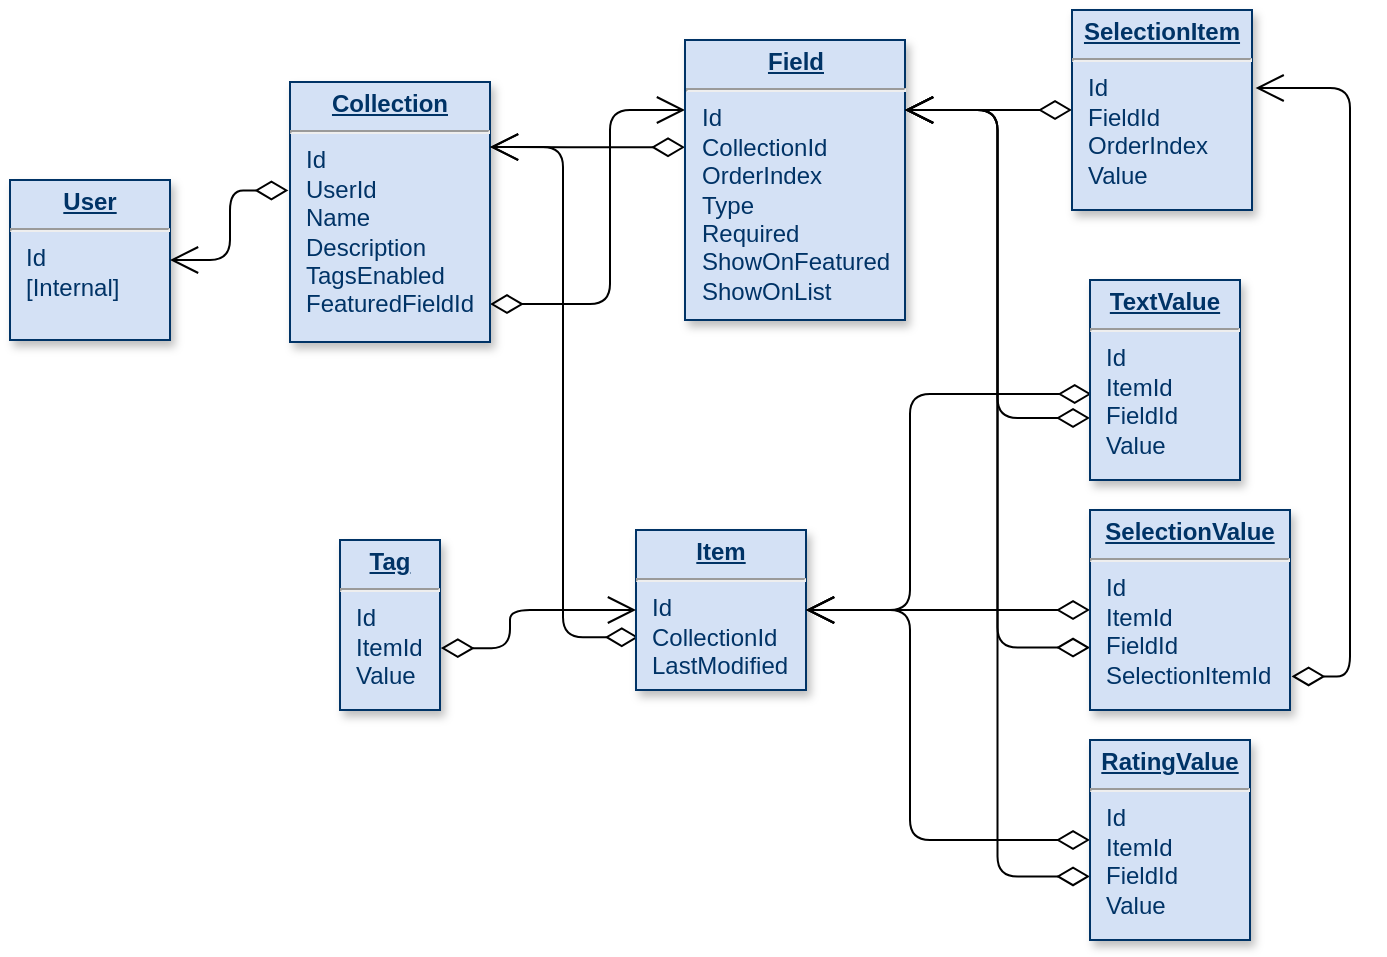 <mxfile version="20.8.16" type="device"><diagram name="Page-1" id="efa7a0a1-bf9b-a30e-e6df-94a7791c09e9"><mxGraphModel dx="1036" dy="654" grid="1" gridSize="10" guides="1" tooltips="1" connect="1" arrows="1" fold="1" page="1" pageScale="1" pageWidth="826" pageHeight="1169" background="none" math="0" shadow="0"><root><mxCell id="0"/><mxCell id="1" parent="0"/><mxCell id="_BCwsX99hxo4vhozNXX2-114" value="&lt;p style=&quot;margin: 0px; margin-top: 4px; text-align: center; text-decoration: underline;&quot;&gt;&lt;strong&gt;User&lt;/strong&gt;&lt;/p&gt;&lt;hr&gt;&lt;p style=&quot;margin: 0px; margin-left: 8px;&quot;&gt;Id&lt;/p&gt;&lt;p style=&quot;margin: 0px; margin-left: 8px;&quot;&gt;[Internal]&lt;/p&gt;" style="verticalAlign=top;align=left;overflow=fill;fontSize=12;fontFamily=Helvetica;html=1;strokeColor=#003366;shadow=1;fillColor=#D4E1F5;fontColor=#003366" vertex="1" parent="1"><mxGeometry x="100" y="120" width="80" height="80" as="geometry"/></mxCell><mxCell id="_BCwsX99hxo4vhozNXX2-116" style="edgeStyle=orthogonalEdgeStyle;shape=connector;rounded=1;orthogonalLoop=1;jettySize=auto;html=1;entryX=1;entryY=0.5;entryDx=0;entryDy=0;labelBackgroundColor=default;strokeColor=default;fontFamily=Helvetica;fontSize=11;fontColor=default;startArrow=diamondThin;startFill=0;endArrow=open;startSize=14;endSize=12;exitX=-0.008;exitY=0.417;exitDx=0;exitDy=0;exitPerimeter=0;" edge="1" parent="1" source="_BCwsX99hxo4vhozNXX2-115" target="_BCwsX99hxo4vhozNXX2-114"><mxGeometry relative="1" as="geometry"/></mxCell><mxCell id="_BCwsX99hxo4vhozNXX2-122" style="edgeStyle=orthogonalEdgeStyle;shape=connector;rounded=1;orthogonalLoop=1;jettySize=auto;html=1;entryX=0;entryY=0.25;entryDx=0;entryDy=0;labelBackgroundColor=default;strokeColor=default;fontFamily=Helvetica;fontSize=11;fontColor=default;startArrow=diamondThin;startFill=0;endArrow=open;startSize=14;endSize=12;exitX=1;exitY=0.854;exitDx=0;exitDy=0;exitPerimeter=0;" edge="1" parent="1" source="_BCwsX99hxo4vhozNXX2-115" target="_BCwsX99hxo4vhozNXX2-119"><mxGeometry relative="1" as="geometry"><Array as="points"><mxPoint x="400" y="182"/><mxPoint x="400" y="85"/></Array></mxGeometry></mxCell><mxCell id="_BCwsX99hxo4vhozNXX2-115" value="&lt;p style=&quot;margin: 0px; margin-top: 4px; text-align: center; text-decoration: underline;&quot;&gt;&lt;strong&gt;Collection&lt;/strong&gt;&lt;/p&gt;&lt;hr&gt;&lt;p style=&quot;margin: 0px; margin-left: 8px;&quot;&gt;Id&lt;/p&gt;&lt;p style=&quot;margin: 0px; margin-left: 8px;&quot;&gt;UserId&lt;/p&gt;&lt;p style=&quot;margin: 0px; margin-left: 8px;&quot;&gt;Name&lt;/p&gt;&lt;p style=&quot;margin: 0px; margin-left: 8px;&quot;&gt;Description&lt;/p&gt;&lt;p style=&quot;margin: 0px; margin-left: 8px;&quot;&gt;TagsEnabled&lt;/p&gt;&lt;p style=&quot;margin: 0px; margin-left: 8px;&quot;&gt;FeaturedFieldId&lt;/p&gt;" style="verticalAlign=top;align=left;overflow=fill;fontSize=12;fontFamily=Helvetica;html=1;strokeColor=#003366;shadow=1;fillColor=#D4E1F5;fontColor=#003366" vertex="1" parent="1"><mxGeometry x="240" y="71" width="100" height="130" as="geometry"/></mxCell><mxCell id="_BCwsX99hxo4vhozNXX2-120" style="edgeStyle=orthogonalEdgeStyle;shape=connector;rounded=1;orthogonalLoop=1;jettySize=auto;html=1;entryX=1;entryY=0.25;entryDx=0;entryDy=0;labelBackgroundColor=default;strokeColor=default;fontFamily=Helvetica;fontSize=11;fontColor=default;startArrow=diamondThin;startFill=0;endArrow=open;startSize=14;endSize=12;exitX=0;exitY=0.383;exitDx=0;exitDy=0;exitPerimeter=0;" edge="1" parent="1" source="_BCwsX99hxo4vhozNXX2-119" target="_BCwsX99hxo4vhozNXX2-115"><mxGeometry relative="1" as="geometry"/></mxCell><mxCell id="_BCwsX99hxo4vhozNXX2-119" value="&lt;p style=&quot;margin: 0px; margin-top: 4px; text-align: center; text-decoration: underline;&quot;&gt;&lt;strong&gt;Field&lt;/strong&gt;&lt;/p&gt;&lt;hr&gt;&lt;p style=&quot;margin: 0px; margin-left: 8px;&quot;&gt;Id&lt;/p&gt;&lt;p style=&quot;margin: 0px; margin-left: 8px;&quot;&gt;CollectionId&lt;/p&gt;&lt;p style=&quot;margin: 0px; margin-left: 8px;&quot;&gt;OrderIndex&lt;/p&gt;&lt;p style=&quot;margin: 0px; margin-left: 8px;&quot;&gt;Type&lt;/p&gt;&lt;p style=&quot;margin: 0px; margin-left: 8px;&quot;&gt;Required&lt;/p&gt;&lt;p style=&quot;margin: 0px; margin-left: 8px;&quot;&gt;ShowOnFeatured&lt;/p&gt;&lt;p style=&quot;margin: 0px; margin-left: 8px;&quot;&gt;ShowOnList&lt;/p&gt;" style="verticalAlign=top;align=left;overflow=fill;fontSize=12;fontFamily=Helvetica;html=1;strokeColor=#003366;shadow=1;fillColor=#D4E1F5;fontColor=#003366" vertex="1" parent="1"><mxGeometry x="437.5" y="50" width="110" height="140" as="geometry"/></mxCell><mxCell id="_BCwsX99hxo4vhozNXX2-124" style="edgeStyle=orthogonalEdgeStyle;shape=connector;rounded=1;orthogonalLoop=1;jettySize=auto;html=1;entryX=1;entryY=0.25;entryDx=0;entryDy=0;labelBackgroundColor=default;strokeColor=default;fontFamily=Helvetica;fontSize=11;fontColor=default;startArrow=diamondThin;startFill=0;endArrow=open;startSize=14;endSize=12;" edge="1" parent="1" source="_BCwsX99hxo4vhozNXX2-123" target="_BCwsX99hxo4vhozNXX2-119"><mxGeometry relative="1" as="geometry"/></mxCell><mxCell id="_BCwsX99hxo4vhozNXX2-123" value="&lt;p style=&quot;margin: 0px; margin-top: 4px; text-align: center; text-decoration: underline;&quot;&gt;&lt;strong&gt;SelectionItem&lt;/strong&gt;&lt;/p&gt;&lt;hr&gt;&lt;p style=&quot;margin: 0px; margin-left: 8px;&quot;&gt;Id&lt;/p&gt;&lt;p style=&quot;margin: 0px; margin-left: 8px;&quot;&gt;FieldId&lt;/p&gt;&lt;p style=&quot;margin: 0px; margin-left: 8px;&quot;&gt;OrderIndex&lt;/p&gt;&lt;p style=&quot;margin: 0px; margin-left: 8px;&quot;&gt;Value&lt;/p&gt;" style="verticalAlign=top;align=left;overflow=fill;fontSize=12;fontFamily=Helvetica;html=1;strokeColor=#003366;shadow=1;fillColor=#D4E1F5;fontColor=#003366" vertex="1" parent="1"><mxGeometry x="631" y="35" width="90" height="100" as="geometry"/></mxCell><mxCell id="_BCwsX99hxo4vhozNXX2-126" style="edgeStyle=orthogonalEdgeStyle;shape=connector;rounded=1;orthogonalLoop=1;jettySize=auto;html=1;entryX=1;entryY=0.25;entryDx=0;entryDy=0;labelBackgroundColor=default;strokeColor=default;fontFamily=Helvetica;fontSize=11;fontColor=default;startArrow=diamondThin;startFill=0;endArrow=open;startSize=14;endSize=12;exitX=0.016;exitY=0.67;exitDx=0;exitDy=0;exitPerimeter=0;" edge="1" parent="1" source="_BCwsX99hxo4vhozNXX2-125" target="_BCwsX99hxo4vhozNXX2-115"><mxGeometry relative="1" as="geometry"/></mxCell><mxCell id="_BCwsX99hxo4vhozNXX2-125" value="&lt;p style=&quot;margin: 0px; margin-top: 4px; text-align: center; text-decoration: underline;&quot;&gt;&lt;strong&gt;Item&lt;/strong&gt;&lt;/p&gt;&lt;hr&gt;&lt;p style=&quot;margin: 0px; margin-left: 8px;&quot;&gt;Id&lt;/p&gt;&lt;p style=&quot;margin: 0px; margin-left: 8px;&quot;&gt;CollectionId&lt;/p&gt;&lt;p style=&quot;margin: 0px; margin-left: 8px;&quot;&gt;LastModified&lt;/p&gt;" style="verticalAlign=top;align=left;overflow=fill;fontSize=12;fontFamily=Helvetica;html=1;strokeColor=#003366;shadow=1;fillColor=#D4E1F5;fontColor=#003366" vertex="1" parent="1"><mxGeometry x="413" y="295" width="85" height="80" as="geometry"/></mxCell><mxCell id="_BCwsX99hxo4vhozNXX2-129" style="edgeStyle=orthogonalEdgeStyle;shape=connector;rounded=1;orthogonalLoop=1;jettySize=auto;html=1;entryX=1;entryY=0.5;entryDx=0;entryDy=0;labelBackgroundColor=default;strokeColor=default;fontFamily=Helvetica;fontSize=11;fontColor=default;startArrow=diamondThin;startFill=0;endArrow=open;startSize=14;endSize=12;exitX=0.011;exitY=0.57;exitDx=0;exitDy=0;exitPerimeter=0;" edge="1" parent="1" source="_BCwsX99hxo4vhozNXX2-128" target="_BCwsX99hxo4vhozNXX2-125"><mxGeometry relative="1" as="geometry"><Array as="points"><mxPoint x="550" y="227"/><mxPoint x="550" y="335"/></Array></mxGeometry></mxCell><mxCell id="_BCwsX99hxo4vhozNXX2-130" style="edgeStyle=orthogonalEdgeStyle;shape=connector;rounded=1;orthogonalLoop=1;jettySize=auto;html=1;entryX=1;entryY=0.25;entryDx=0;entryDy=0;labelBackgroundColor=default;strokeColor=default;fontFamily=Helvetica;fontSize=11;fontColor=default;startArrow=diamondThin;startFill=0;endArrow=open;startSize=14;endSize=12;exitX=0;exitY=0.69;exitDx=0;exitDy=0;exitPerimeter=0;" edge="1" parent="1" source="_BCwsX99hxo4vhozNXX2-128" target="_BCwsX99hxo4vhozNXX2-119"><mxGeometry relative="1" as="geometry"/></mxCell><mxCell id="_BCwsX99hxo4vhozNXX2-128" value="&lt;p style=&quot;margin: 0px; margin-top: 4px; text-align: center; text-decoration: underline;&quot;&gt;&lt;strong&gt;TextValue&lt;/strong&gt;&lt;/p&gt;&lt;hr&gt;&lt;p style=&quot;margin: 0px; margin-left: 8px;&quot;&gt;Id&lt;/p&gt;&lt;p style=&quot;margin: 0px; margin-left: 8px;&quot;&gt;ItemId&lt;/p&gt;&lt;p style=&quot;margin: 0px; margin-left: 8px;&quot;&gt;FieldId&lt;/p&gt;&lt;p style=&quot;margin: 0px; margin-left: 8px;&quot;&gt;Value&lt;/p&gt;" style="verticalAlign=top;align=left;overflow=fill;fontSize=12;fontFamily=Helvetica;html=1;strokeColor=#003366;shadow=1;fillColor=#D4E1F5;fontColor=#003366" vertex="1" parent="1"><mxGeometry x="640" y="170" width="75" height="100" as="geometry"/></mxCell><mxCell id="_BCwsX99hxo4vhozNXX2-132" style="edgeStyle=orthogonalEdgeStyle;shape=connector;rounded=1;orthogonalLoop=1;jettySize=auto;html=1;labelBackgroundColor=default;strokeColor=default;fontFamily=Helvetica;fontSize=11;fontColor=default;startArrow=diamondThin;startFill=0;endArrow=open;startSize=14;endSize=12;entryX=1;entryY=0.5;entryDx=0;entryDy=0;" edge="1" parent="1" source="_BCwsX99hxo4vhozNXX2-131" target="_BCwsX99hxo4vhozNXX2-125"><mxGeometry relative="1" as="geometry"><mxPoint x="530" y="320" as="targetPoint"/></mxGeometry></mxCell><mxCell id="_BCwsX99hxo4vhozNXX2-133" style="edgeStyle=orthogonalEdgeStyle;shape=connector;rounded=1;orthogonalLoop=1;jettySize=auto;html=1;entryX=1;entryY=0.25;entryDx=0;entryDy=0;labelBackgroundColor=default;strokeColor=default;fontFamily=Helvetica;fontSize=11;fontColor=default;startArrow=diamondThin;startFill=0;endArrow=open;startSize=14;endSize=12;exitX=0;exitY=0.688;exitDx=0;exitDy=0;exitPerimeter=0;" edge="1" parent="1" source="_BCwsX99hxo4vhozNXX2-131" target="_BCwsX99hxo4vhozNXX2-119"><mxGeometry relative="1" as="geometry"/></mxCell><mxCell id="_BCwsX99hxo4vhozNXX2-134" style="edgeStyle=orthogonalEdgeStyle;shape=connector;rounded=1;orthogonalLoop=1;jettySize=auto;html=1;entryX=1.02;entryY=0.39;entryDx=0;entryDy=0;labelBackgroundColor=default;strokeColor=default;fontFamily=Helvetica;fontSize=11;fontColor=default;startArrow=diamondThin;startFill=0;endArrow=open;startSize=14;endSize=12;exitX=1.008;exitY=0.832;exitDx=0;exitDy=0;exitPerimeter=0;entryPerimeter=0;" edge="1" parent="1" source="_BCwsX99hxo4vhozNXX2-131" target="_BCwsX99hxo4vhozNXX2-123"><mxGeometry relative="1" as="geometry"><Array as="points"><mxPoint x="770" y="368"/><mxPoint x="770" y="74"/></Array></mxGeometry></mxCell><mxCell id="_BCwsX99hxo4vhozNXX2-131" value="&lt;p style=&quot;margin: 0px; margin-top: 4px; text-align: center; text-decoration: underline;&quot;&gt;&lt;strong&gt;SelectionValue&lt;/strong&gt;&lt;/p&gt;&lt;hr&gt;&lt;p style=&quot;margin: 0px; margin-left: 8px;&quot;&gt;Id&lt;/p&gt;&lt;p style=&quot;margin: 0px; margin-left: 8px;&quot;&gt;ItemId&lt;/p&gt;&lt;p style=&quot;margin: 0px; margin-left: 8px;&quot;&gt;FieldId&lt;/p&gt;&lt;p style=&quot;margin: 0px; margin-left: 8px;&quot;&gt;SelectionItemId&lt;/p&gt;" style="verticalAlign=top;align=left;overflow=fill;fontSize=12;fontFamily=Helvetica;html=1;strokeColor=#003366;shadow=1;fillColor=#D4E1F5;fontColor=#003366" vertex="1" parent="1"><mxGeometry x="640" y="285" width="100" height="100" as="geometry"/></mxCell><mxCell id="_BCwsX99hxo4vhozNXX2-136" style="edgeStyle=orthogonalEdgeStyle;shape=connector;rounded=1;orthogonalLoop=1;jettySize=auto;html=1;entryX=1;entryY=0.5;entryDx=0;entryDy=0;labelBackgroundColor=default;strokeColor=default;fontFamily=Helvetica;fontSize=11;fontColor=default;startArrow=diamondThin;startFill=0;endArrow=open;startSize=14;endSize=12;exitX=0;exitY=0.5;exitDx=0;exitDy=0;" edge="1" parent="1" source="_BCwsX99hxo4vhozNXX2-135" target="_BCwsX99hxo4vhozNXX2-125"><mxGeometry relative="1" as="geometry"><Array as="points"><mxPoint x="550" y="450"/><mxPoint x="550" y="335"/></Array></mxGeometry></mxCell><mxCell id="_BCwsX99hxo4vhozNXX2-137" style="edgeStyle=orthogonalEdgeStyle;shape=connector;rounded=1;orthogonalLoop=1;jettySize=auto;html=1;entryX=1;entryY=0.25;entryDx=0;entryDy=0;labelBackgroundColor=default;strokeColor=default;fontFamily=Helvetica;fontSize=11;fontColor=default;startArrow=diamondThin;startFill=0;endArrow=open;startSize=14;endSize=12;exitX=0;exitY=0.682;exitDx=0;exitDy=0;exitPerimeter=0;" edge="1" parent="1" source="_BCwsX99hxo4vhozNXX2-135" target="_BCwsX99hxo4vhozNXX2-119"><mxGeometry relative="1" as="geometry"/></mxCell><mxCell id="_BCwsX99hxo4vhozNXX2-135" value="&lt;p style=&quot;margin: 0px; margin-top: 4px; text-align: center; text-decoration: underline;&quot;&gt;&lt;strong&gt;RatingValue&lt;/strong&gt;&lt;/p&gt;&lt;hr&gt;&lt;p style=&quot;margin: 0px; margin-left: 8px;&quot;&gt;Id&lt;/p&gt;&lt;p style=&quot;margin: 0px; margin-left: 8px;&quot;&gt;ItemId&lt;/p&gt;&lt;p style=&quot;margin: 0px; margin-left: 8px;&quot;&gt;FieldId&lt;/p&gt;&lt;p style=&quot;margin: 0px; margin-left: 8px;&quot;&gt;Value&lt;/p&gt;" style="verticalAlign=top;align=left;overflow=fill;fontSize=12;fontFamily=Helvetica;html=1;strokeColor=#003366;shadow=1;fillColor=#D4E1F5;fontColor=#003366" vertex="1" parent="1"><mxGeometry x="640" y="400" width="80" height="100" as="geometry"/></mxCell><mxCell id="_BCwsX99hxo4vhozNXX2-140" style="edgeStyle=orthogonalEdgeStyle;shape=connector;rounded=1;orthogonalLoop=1;jettySize=auto;html=1;entryX=0;entryY=0.5;entryDx=0;entryDy=0;labelBackgroundColor=default;strokeColor=default;fontFamily=Helvetica;fontSize=11;fontColor=default;startArrow=diamondThin;startFill=0;endArrow=open;startSize=14;endSize=12;exitX=1.008;exitY=0.636;exitDx=0;exitDy=0;exitPerimeter=0;" edge="1" parent="1" source="_BCwsX99hxo4vhozNXX2-138" target="_BCwsX99hxo4vhozNXX2-125"><mxGeometry relative="1" as="geometry"><Array as="points"><mxPoint x="350" y="354"/><mxPoint x="350" y="335"/></Array></mxGeometry></mxCell><mxCell id="_BCwsX99hxo4vhozNXX2-138" value="&lt;p style=&quot;margin: 0px; margin-top: 4px; text-align: center; text-decoration: underline;&quot;&gt;&lt;strong&gt;Tag&lt;/strong&gt;&lt;/p&gt;&lt;hr&gt;&lt;p style=&quot;margin: 0px; margin-left: 8px;&quot;&gt;Id&lt;/p&gt;&lt;p style=&quot;margin: 0px; margin-left: 8px;&quot;&gt;ItemId&lt;/p&gt;&lt;p style=&quot;margin: 0px; margin-left: 8px;&quot;&gt;Value&lt;/p&gt;" style="verticalAlign=top;align=left;overflow=fill;fontSize=12;fontFamily=Helvetica;html=1;strokeColor=#003366;shadow=1;fillColor=#D4E1F5;fontColor=#003366" vertex="1" parent="1"><mxGeometry x="265" y="300" width="50" height="85" as="geometry"/></mxCell></root></mxGraphModel></diagram></mxfile>
